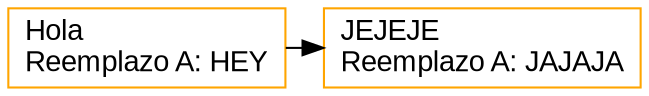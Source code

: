 digraph G
{
node [shape = box, fontname = Arial, color = orange];
A0 [label = "Hola\lReemplazo A: HEY\l"]
A1 [label = "JEJEJE\lReemplazo A: JAJAJA\l"]
{ rank = same A0 A1 }
A0->A1
 
}
